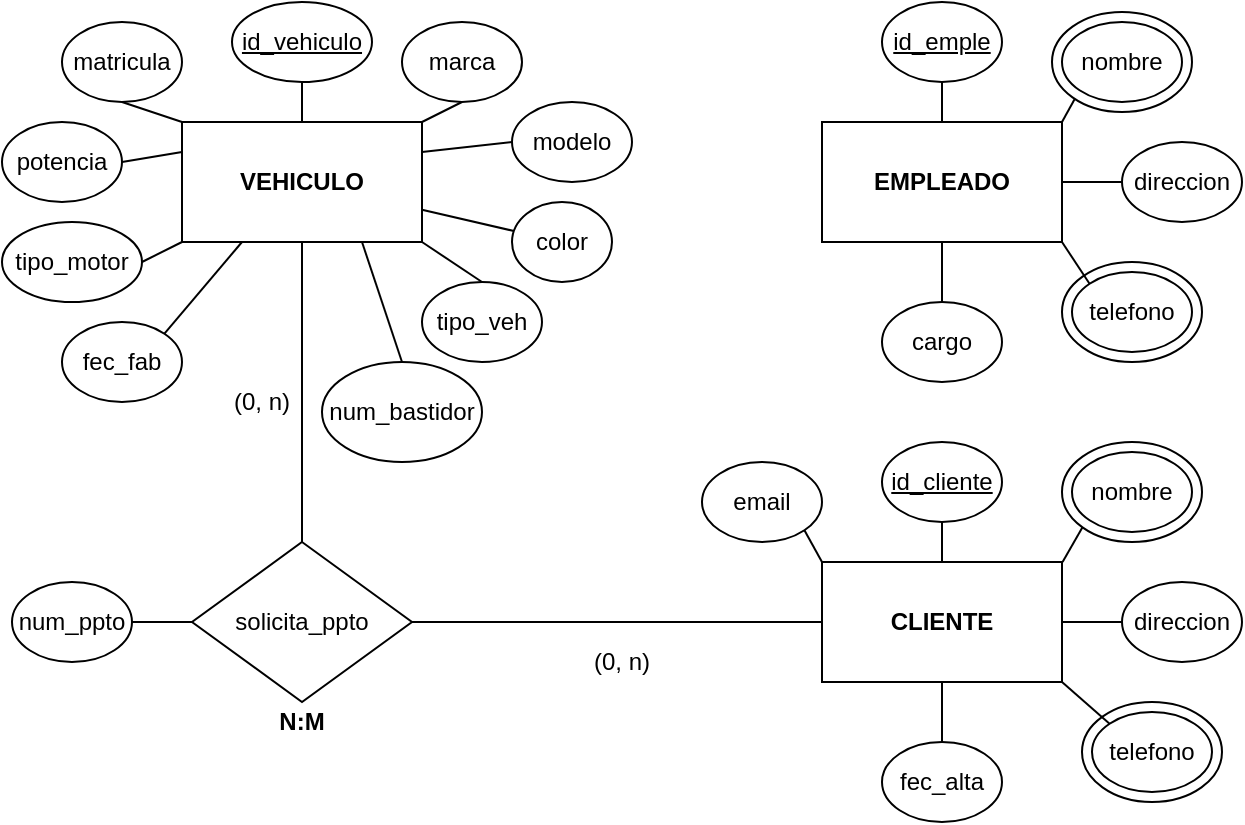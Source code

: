 <mxfile version="14.5.8" type="device"><diagram id="1vuWY1uc8PA46L4O5iQ3" name="MER ADJ Cars"><mxGraphModel dx="1335" dy="640" grid="1" gridSize="10" guides="1" tooltips="1" connect="1" arrows="1" fold="1" page="1" pageScale="1" pageWidth="850" pageHeight="1100" math="0" shadow="0"><root><mxCell id="0"/><mxCell id="1" parent="0"/><mxCell id="1ZDTyBn7HjWNSRMmgRoO-5" style="edgeStyle=orthogonalEdgeStyle;rounded=0;orthogonalLoop=1;jettySize=auto;html=1;exitX=0.5;exitY=0;exitDx=0;exitDy=0;entryX=0.5;entryY=1;entryDx=0;entryDy=0;endArrow=none;endFill=0;" edge="1" parent="1" source="1ZDTyBn7HjWNSRMmgRoO-1" target="1ZDTyBn7HjWNSRMmgRoO-4"><mxGeometry relative="1" as="geometry"/></mxCell><mxCell id="1ZDTyBn7HjWNSRMmgRoO-1" value="VEHICULO" style="rounded=0;whiteSpace=wrap;html=1;fontStyle=1" vertex="1" parent="1"><mxGeometry x="200" y="80" width="120" height="60" as="geometry"/></mxCell><mxCell id="1ZDTyBn7HjWNSRMmgRoO-32" style="edgeStyle=none;rounded=0;orthogonalLoop=1;jettySize=auto;html=1;exitX=0.5;exitY=0;exitDx=0;exitDy=0;entryX=0.5;entryY=1;entryDx=0;entryDy=0;endArrow=none;endFill=0;" edge="1" parent="1" source="1ZDTyBn7HjWNSRMmgRoO-2" target="1ZDTyBn7HjWNSRMmgRoO-31"><mxGeometry relative="1" as="geometry"/></mxCell><mxCell id="1ZDTyBn7HjWNSRMmgRoO-2" value="EMPLEADO" style="rounded=0;whiteSpace=wrap;html=1;fontStyle=1" vertex="1" parent="1"><mxGeometry x="520" y="80" width="120" height="60" as="geometry"/></mxCell><mxCell id="1ZDTyBn7HjWNSRMmgRoO-3" value="CLIENTE" style="rounded=0;whiteSpace=wrap;html=1;fontStyle=1" vertex="1" parent="1"><mxGeometry x="520" y="300" width="120" height="60" as="geometry"/></mxCell><mxCell id="1ZDTyBn7HjWNSRMmgRoO-4" value="&lt;u&gt;id_vehiculo&lt;/u&gt;" style="ellipse;whiteSpace=wrap;html=1;" vertex="1" parent="1"><mxGeometry x="225" y="20" width="70" height="40" as="geometry"/></mxCell><mxCell id="1ZDTyBn7HjWNSRMmgRoO-12" style="edgeStyle=none;rounded=0;orthogonalLoop=1;jettySize=auto;html=1;exitX=0.5;exitY=1;exitDx=0;exitDy=0;entryX=1;entryY=0;entryDx=0;entryDy=0;endArrow=none;endFill=0;" edge="1" parent="1" source="1ZDTyBn7HjWNSRMmgRoO-7" target="1ZDTyBn7HjWNSRMmgRoO-1"><mxGeometry relative="1" as="geometry"/></mxCell><mxCell id="1ZDTyBn7HjWNSRMmgRoO-7" value="marca" style="ellipse;whiteSpace=wrap;html=1;" vertex="1" parent="1"><mxGeometry x="310" y="30" width="60" height="40" as="geometry"/></mxCell><mxCell id="1ZDTyBn7HjWNSRMmgRoO-14" style="edgeStyle=none;rounded=0;orthogonalLoop=1;jettySize=auto;html=1;exitX=0;exitY=0.5;exitDx=0;exitDy=0;entryX=1;entryY=0.25;entryDx=0;entryDy=0;endArrow=none;endFill=0;" edge="1" parent="1" source="1ZDTyBn7HjWNSRMmgRoO-13" target="1ZDTyBn7HjWNSRMmgRoO-1"><mxGeometry relative="1" as="geometry"/></mxCell><mxCell id="1ZDTyBn7HjWNSRMmgRoO-13" value="modelo" style="ellipse;whiteSpace=wrap;html=1;" vertex="1" parent="1"><mxGeometry x="365" y="70" width="60" height="40" as="geometry"/></mxCell><mxCell id="1ZDTyBn7HjWNSRMmgRoO-16" style="edgeStyle=none;rounded=0;orthogonalLoop=1;jettySize=auto;html=1;exitX=0.5;exitY=1;exitDx=0;exitDy=0;entryX=0;entryY=0;entryDx=0;entryDy=0;endArrow=none;endFill=0;" edge="1" parent="1" source="1ZDTyBn7HjWNSRMmgRoO-15" target="1ZDTyBn7HjWNSRMmgRoO-1"><mxGeometry relative="1" as="geometry"/></mxCell><mxCell id="1ZDTyBn7HjWNSRMmgRoO-15" value="matricula" style="ellipse;whiteSpace=wrap;html=1;" vertex="1" parent="1"><mxGeometry x="140" y="30" width="60" height="40" as="geometry"/></mxCell><mxCell id="1ZDTyBn7HjWNSRMmgRoO-18" value="" style="edgeStyle=none;rounded=0;orthogonalLoop=1;jettySize=auto;html=1;endArrow=none;endFill=0;" edge="1" parent="1" source="1ZDTyBn7HjWNSRMmgRoO-17" target="1ZDTyBn7HjWNSRMmgRoO-1"><mxGeometry relative="1" as="geometry"/></mxCell><mxCell id="1ZDTyBn7HjWNSRMmgRoO-17" value="color" style="ellipse;whiteSpace=wrap;html=1;" vertex="1" parent="1"><mxGeometry x="365" y="120" width="50" height="40" as="geometry"/></mxCell><mxCell id="1ZDTyBn7HjWNSRMmgRoO-20" style="edgeStyle=none;rounded=0;orthogonalLoop=1;jettySize=auto;html=1;exitX=1;exitY=0.5;exitDx=0;exitDy=0;entryX=0;entryY=0.25;entryDx=0;entryDy=0;endArrow=none;endFill=0;" edge="1" parent="1" source="1ZDTyBn7HjWNSRMmgRoO-19" target="1ZDTyBn7HjWNSRMmgRoO-1"><mxGeometry relative="1" as="geometry"/></mxCell><mxCell id="1ZDTyBn7HjWNSRMmgRoO-19" value="potencia" style="ellipse;whiteSpace=wrap;html=1;" vertex="1" parent="1"><mxGeometry x="110" y="80" width="60" height="40" as="geometry"/></mxCell><mxCell id="1ZDTyBn7HjWNSRMmgRoO-22" style="edgeStyle=none;rounded=0;orthogonalLoop=1;jettySize=auto;html=1;exitX=0.5;exitY=0;exitDx=0;exitDy=0;entryX=1;entryY=1;entryDx=0;entryDy=0;endArrow=none;endFill=0;" edge="1" parent="1" source="1ZDTyBn7HjWNSRMmgRoO-21" target="1ZDTyBn7HjWNSRMmgRoO-1"><mxGeometry relative="1" as="geometry"/></mxCell><mxCell id="1ZDTyBn7HjWNSRMmgRoO-21" value="tipo_veh" style="ellipse;whiteSpace=wrap;html=1;" vertex="1" parent="1"><mxGeometry x="320" y="160" width="60" height="40" as="geometry"/></mxCell><mxCell id="1ZDTyBn7HjWNSRMmgRoO-24" style="edgeStyle=none;rounded=0;orthogonalLoop=1;jettySize=auto;html=1;exitX=1;exitY=0.5;exitDx=0;exitDy=0;entryX=0;entryY=1;entryDx=0;entryDy=0;endArrow=none;endFill=0;" edge="1" parent="1" source="1ZDTyBn7HjWNSRMmgRoO-23" target="1ZDTyBn7HjWNSRMmgRoO-1"><mxGeometry relative="1" as="geometry"/></mxCell><mxCell id="1ZDTyBn7HjWNSRMmgRoO-23" value="tipo_motor" style="ellipse;whiteSpace=wrap;html=1;" vertex="1" parent="1"><mxGeometry x="110" y="130" width="70" height="40" as="geometry"/></mxCell><mxCell id="1ZDTyBn7HjWNSRMmgRoO-26" style="edgeStyle=none;rounded=0;orthogonalLoop=1;jettySize=auto;html=1;exitX=1;exitY=0;exitDx=0;exitDy=0;entryX=0.25;entryY=1;entryDx=0;entryDy=0;endArrow=none;endFill=0;" edge="1" parent="1" source="1ZDTyBn7HjWNSRMmgRoO-25" target="1ZDTyBn7HjWNSRMmgRoO-1"><mxGeometry relative="1" as="geometry"/></mxCell><mxCell id="1ZDTyBn7HjWNSRMmgRoO-25" value="fec_fab" style="ellipse;whiteSpace=wrap;html=1;" vertex="1" parent="1"><mxGeometry x="140" y="180" width="60" height="40" as="geometry"/></mxCell><mxCell id="1ZDTyBn7HjWNSRMmgRoO-28" style="edgeStyle=none;rounded=0;orthogonalLoop=1;jettySize=auto;html=1;exitX=0.5;exitY=0;exitDx=0;exitDy=0;entryX=0.5;entryY=1;entryDx=0;entryDy=0;endArrow=none;endFill=0;" edge="1" parent="1" source="1ZDTyBn7HjWNSRMmgRoO-27" target="1ZDTyBn7HjWNSRMmgRoO-1"><mxGeometry relative="1" as="geometry"/></mxCell><mxCell id="1ZDTyBn7HjWNSRMmgRoO-59" style="edgeStyle=none;rounded=0;orthogonalLoop=1;jettySize=auto;html=1;exitX=1;exitY=0.5;exitDx=0;exitDy=0;entryX=0;entryY=0.5;entryDx=0;entryDy=0;endArrow=none;endFill=0;" edge="1" parent="1" source="1ZDTyBn7HjWNSRMmgRoO-27" target="1ZDTyBn7HjWNSRMmgRoO-3"><mxGeometry relative="1" as="geometry"/></mxCell><mxCell id="1ZDTyBn7HjWNSRMmgRoO-27" value="solicita_ppto" style="rhombus;whiteSpace=wrap;html=1;" vertex="1" parent="1"><mxGeometry x="205" y="290" width="110" height="80" as="geometry"/></mxCell><mxCell id="1ZDTyBn7HjWNSRMmgRoO-30" style="edgeStyle=none;rounded=0;orthogonalLoop=1;jettySize=auto;html=1;exitX=0.5;exitY=0;exitDx=0;exitDy=0;entryX=0.75;entryY=1;entryDx=0;entryDy=0;endArrow=none;endFill=0;" edge="1" parent="1" source="1ZDTyBn7HjWNSRMmgRoO-29" target="1ZDTyBn7HjWNSRMmgRoO-1"><mxGeometry relative="1" as="geometry"/></mxCell><mxCell id="1ZDTyBn7HjWNSRMmgRoO-29" value="num_bastidor" style="ellipse;whiteSpace=wrap;html=1;" vertex="1" parent="1"><mxGeometry x="270" y="200" width="80" height="50" as="geometry"/></mxCell><mxCell id="1ZDTyBn7HjWNSRMmgRoO-31" value="id_emple" style="ellipse;whiteSpace=wrap;html=1;fontStyle=4" vertex="1" parent="1"><mxGeometry x="550" y="20" width="60" height="40" as="geometry"/></mxCell><mxCell id="1ZDTyBn7HjWNSRMmgRoO-34" style="edgeStyle=none;rounded=0;orthogonalLoop=1;jettySize=auto;html=1;exitX=0;exitY=1;exitDx=0;exitDy=0;entryX=1;entryY=0;entryDx=0;entryDy=0;endArrow=none;endFill=0;" edge="1" parent="1" source="1ZDTyBn7HjWNSRMmgRoO-33" target="1ZDTyBn7HjWNSRMmgRoO-2"><mxGeometry relative="1" as="geometry"/></mxCell><mxCell id="1ZDTyBn7HjWNSRMmgRoO-37" style="edgeStyle=none;rounded=0;orthogonalLoop=1;jettySize=auto;html=1;exitX=0;exitY=0.5;exitDx=0;exitDy=0;entryX=1;entryY=0.5;entryDx=0;entryDy=0;endArrow=none;endFill=0;" edge="1" parent="1" source="1ZDTyBn7HjWNSRMmgRoO-36" target="1ZDTyBn7HjWNSRMmgRoO-2"><mxGeometry relative="1" as="geometry"/></mxCell><mxCell id="1ZDTyBn7HjWNSRMmgRoO-36" value="direccion" style="ellipse;whiteSpace=wrap;html=1;" vertex="1" parent="1"><mxGeometry x="670" y="90" width="60" height="40" as="geometry"/></mxCell><mxCell id="1ZDTyBn7HjWNSRMmgRoO-40" value="" style="group" vertex="1" connectable="0" parent="1"><mxGeometry x="635" y="25" width="70" height="50" as="geometry"/></mxCell><mxCell id="1ZDTyBn7HjWNSRMmgRoO-35" value="" style="ellipse;whiteSpace=wrap;html=1;" vertex="1" parent="1ZDTyBn7HjWNSRMmgRoO-40"><mxGeometry width="70" height="50" as="geometry"/></mxCell><mxCell id="1ZDTyBn7HjWNSRMmgRoO-33" value="nombre" style="ellipse;whiteSpace=wrap;html=1;" vertex="1" parent="1ZDTyBn7HjWNSRMmgRoO-40"><mxGeometry x="5" y="5" width="60" height="40" as="geometry"/></mxCell><mxCell id="1ZDTyBn7HjWNSRMmgRoO-41" value="" style="group" vertex="1" connectable="0" parent="1"><mxGeometry x="640" y="150" width="70" height="50" as="geometry"/></mxCell><mxCell id="1ZDTyBn7HjWNSRMmgRoO-39" value="" style="ellipse;whiteSpace=wrap;html=1;" vertex="1" parent="1ZDTyBn7HjWNSRMmgRoO-41"><mxGeometry width="70" height="50" as="geometry"/></mxCell><mxCell id="1ZDTyBn7HjWNSRMmgRoO-38" value="telefono" style="ellipse;whiteSpace=wrap;html=1;" vertex="1" parent="1ZDTyBn7HjWNSRMmgRoO-41"><mxGeometry x="5" y="5" width="60" height="40" as="geometry"/></mxCell><mxCell id="1ZDTyBn7HjWNSRMmgRoO-42" style="edgeStyle=none;rounded=0;orthogonalLoop=1;jettySize=auto;html=1;exitX=0;exitY=0;exitDx=0;exitDy=0;entryX=1;entryY=1;entryDx=0;entryDy=0;endArrow=none;endFill=0;" edge="1" parent="1" source="1ZDTyBn7HjWNSRMmgRoO-38" target="1ZDTyBn7HjWNSRMmgRoO-2"><mxGeometry relative="1" as="geometry"/></mxCell><mxCell id="1ZDTyBn7HjWNSRMmgRoO-44" style="edgeStyle=none;rounded=0;orthogonalLoop=1;jettySize=auto;html=1;exitX=0.5;exitY=0;exitDx=0;exitDy=0;entryX=0.5;entryY=1;entryDx=0;entryDy=0;endArrow=none;endFill=0;" edge="1" parent="1" source="1ZDTyBn7HjWNSRMmgRoO-43" target="1ZDTyBn7HjWNSRMmgRoO-2"><mxGeometry relative="1" as="geometry"/></mxCell><mxCell id="1ZDTyBn7HjWNSRMmgRoO-43" value="cargo" style="ellipse;whiteSpace=wrap;html=1;" vertex="1" parent="1"><mxGeometry x="550" y="170" width="60" height="40" as="geometry"/></mxCell><mxCell id="1ZDTyBn7HjWNSRMmgRoO-46" style="edgeStyle=none;rounded=0;orthogonalLoop=1;jettySize=auto;html=1;exitX=0.5;exitY=1;exitDx=0;exitDy=0;entryX=0.5;entryY=0;entryDx=0;entryDy=0;endArrow=none;endFill=0;" edge="1" parent="1" source="1ZDTyBn7HjWNSRMmgRoO-45" target="1ZDTyBn7HjWNSRMmgRoO-3"><mxGeometry relative="1" as="geometry"/></mxCell><mxCell id="1ZDTyBn7HjWNSRMmgRoO-45" value="id_cliente" style="ellipse;whiteSpace=wrap;html=1;fontStyle=4" vertex="1" parent="1"><mxGeometry x="550" y="240" width="60" height="40" as="geometry"/></mxCell><mxCell id="1ZDTyBn7HjWNSRMmgRoO-47" value="" style="group" vertex="1" connectable="0" parent="1"><mxGeometry x="640" y="240" width="70" height="50" as="geometry"/></mxCell><mxCell id="1ZDTyBn7HjWNSRMmgRoO-48" value="" style="ellipse;whiteSpace=wrap;html=1;" vertex="1" parent="1ZDTyBn7HjWNSRMmgRoO-47"><mxGeometry width="70" height="50" as="geometry"/></mxCell><mxCell id="1ZDTyBn7HjWNSRMmgRoO-49" value="nombre" style="ellipse;whiteSpace=wrap;html=1;" vertex="1" parent="1ZDTyBn7HjWNSRMmgRoO-47"><mxGeometry x="5" y="5" width="60" height="40" as="geometry"/></mxCell><mxCell id="1ZDTyBn7HjWNSRMmgRoO-50" style="edgeStyle=none;rounded=0;orthogonalLoop=1;jettySize=auto;html=1;exitX=0;exitY=1;exitDx=0;exitDy=0;endArrow=none;endFill=0;" edge="1" parent="1" source="1ZDTyBn7HjWNSRMmgRoO-48"><mxGeometry relative="1" as="geometry"><mxPoint x="640.294" y="300" as="targetPoint"/></mxGeometry></mxCell><mxCell id="1ZDTyBn7HjWNSRMmgRoO-52" style="edgeStyle=none;rounded=0;orthogonalLoop=1;jettySize=auto;html=1;exitX=0;exitY=0.5;exitDx=0;exitDy=0;entryX=1;entryY=0.5;entryDx=0;entryDy=0;endArrow=none;endFill=0;" edge="1" parent="1" source="1ZDTyBn7HjWNSRMmgRoO-51" target="1ZDTyBn7HjWNSRMmgRoO-3"><mxGeometry relative="1" as="geometry"/></mxCell><mxCell id="1ZDTyBn7HjWNSRMmgRoO-51" value="direccion" style="ellipse;whiteSpace=wrap;html=1;" vertex="1" parent="1"><mxGeometry x="670" y="310" width="60" height="40" as="geometry"/></mxCell><mxCell id="1ZDTyBn7HjWNSRMmgRoO-53" value="" style="group" vertex="1" connectable="0" parent="1"><mxGeometry x="650" y="370" width="70" height="50" as="geometry"/></mxCell><mxCell id="1ZDTyBn7HjWNSRMmgRoO-54" value="" style="ellipse;whiteSpace=wrap;html=1;" vertex="1" parent="1ZDTyBn7HjWNSRMmgRoO-53"><mxGeometry width="70" height="50" as="geometry"/></mxCell><mxCell id="1ZDTyBn7HjWNSRMmgRoO-55" value="telefono" style="ellipse;whiteSpace=wrap;html=1;" vertex="1" parent="1ZDTyBn7HjWNSRMmgRoO-53"><mxGeometry x="5" y="5" width="60" height="40" as="geometry"/></mxCell><mxCell id="1ZDTyBn7HjWNSRMmgRoO-56" style="edgeStyle=none;rounded=0;orthogonalLoop=1;jettySize=auto;html=1;exitX=0;exitY=0;exitDx=0;exitDy=0;entryX=1;entryY=1;entryDx=0;entryDy=0;endArrow=none;endFill=0;" edge="1" parent="1" source="1ZDTyBn7HjWNSRMmgRoO-55" target="1ZDTyBn7HjWNSRMmgRoO-3"><mxGeometry relative="1" as="geometry"/></mxCell><mxCell id="1ZDTyBn7HjWNSRMmgRoO-58" style="edgeStyle=none;rounded=0;orthogonalLoop=1;jettySize=auto;html=1;exitX=0.5;exitY=0;exitDx=0;exitDy=0;endArrow=none;endFill=0;" edge="1" parent="1" source="1ZDTyBn7HjWNSRMmgRoO-57" target="1ZDTyBn7HjWNSRMmgRoO-3"><mxGeometry relative="1" as="geometry"/></mxCell><mxCell id="1ZDTyBn7HjWNSRMmgRoO-57" value="fec_alta" style="ellipse;whiteSpace=wrap;html=1;" vertex="1" parent="1"><mxGeometry x="550" y="390" width="60" height="40" as="geometry"/></mxCell><mxCell id="1ZDTyBn7HjWNSRMmgRoO-61" style="edgeStyle=none;rounded=0;orthogonalLoop=1;jettySize=auto;html=1;exitX=1;exitY=0.5;exitDx=0;exitDy=0;entryX=0;entryY=0.5;entryDx=0;entryDy=0;endArrow=none;endFill=0;" edge="1" parent="1" source="1ZDTyBn7HjWNSRMmgRoO-60" target="1ZDTyBn7HjWNSRMmgRoO-27"><mxGeometry relative="1" as="geometry"/></mxCell><mxCell id="1ZDTyBn7HjWNSRMmgRoO-60" value="num_ppto" style="ellipse;whiteSpace=wrap;html=1;" vertex="1" parent="1"><mxGeometry x="115" y="310" width="60" height="40" as="geometry"/></mxCell><mxCell id="1ZDTyBn7HjWNSRMmgRoO-62" value="(0, n)" style="text;html=1;strokeColor=none;fillColor=none;align=center;verticalAlign=middle;whiteSpace=wrap;rounded=0;" vertex="1" parent="1"><mxGeometry x="220" y="210" width="40" height="20" as="geometry"/></mxCell><mxCell id="1ZDTyBn7HjWNSRMmgRoO-63" value="(0, n)" style="text;html=1;strokeColor=none;fillColor=none;align=center;verticalAlign=middle;whiteSpace=wrap;rounded=0;" vertex="1" parent="1"><mxGeometry x="400" y="340" width="40" height="20" as="geometry"/></mxCell><mxCell id="1ZDTyBn7HjWNSRMmgRoO-65" value="&lt;b&gt;N:M&lt;/b&gt;" style="text;html=1;strokeColor=none;fillColor=none;align=center;verticalAlign=middle;whiteSpace=wrap;rounded=0;" vertex="1" parent="1"><mxGeometry x="240" y="370" width="40" height="20" as="geometry"/></mxCell><mxCell id="1ZDTyBn7HjWNSRMmgRoO-71" style="edgeStyle=none;rounded=0;orthogonalLoop=1;jettySize=auto;html=1;exitX=1;exitY=1;exitDx=0;exitDy=0;entryX=0;entryY=0;entryDx=0;entryDy=0;endArrow=none;endFill=0;" edge="1" parent="1" source="1ZDTyBn7HjWNSRMmgRoO-70" target="1ZDTyBn7HjWNSRMmgRoO-3"><mxGeometry relative="1" as="geometry"/></mxCell><mxCell id="1ZDTyBn7HjWNSRMmgRoO-70" value="email" style="ellipse;whiteSpace=wrap;html=1;" vertex="1" parent="1"><mxGeometry x="460" y="250" width="60" height="40" as="geometry"/></mxCell></root></mxGraphModel></diagram></mxfile>